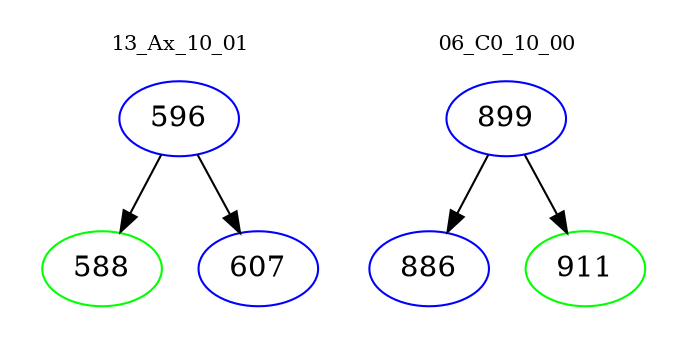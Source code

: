 digraph{
subgraph cluster_0 {
color = white
label = "13_Ax_10_01";
fontsize=10;
T0_596 [label="596", color="blue"]
T0_596 -> T0_588 [color="black"]
T0_588 [label="588", color="green"]
T0_596 -> T0_607 [color="black"]
T0_607 [label="607", color="blue"]
}
subgraph cluster_1 {
color = white
label = "06_C0_10_00";
fontsize=10;
T1_899 [label="899", color="blue"]
T1_899 -> T1_886 [color="black"]
T1_886 [label="886", color="blue"]
T1_899 -> T1_911 [color="black"]
T1_911 [label="911", color="green"]
}
}

